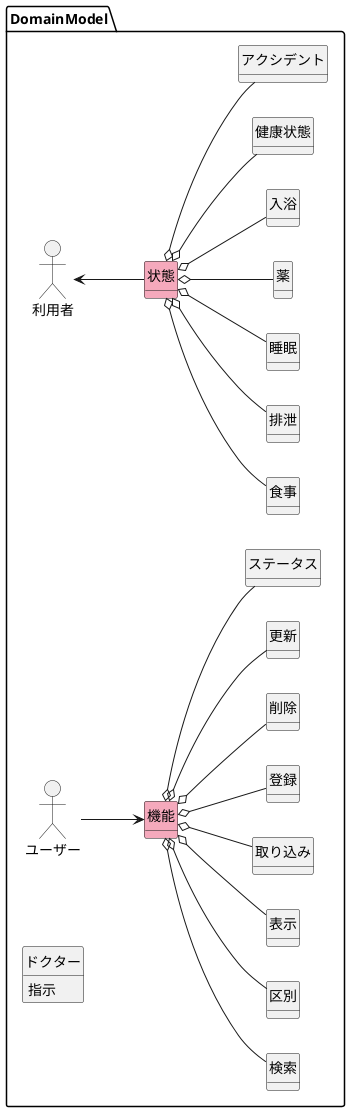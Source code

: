 @startuml
left to right direction
hide circle
hide methods

package DomainModel {
    class 状態 #F5A9BC
    class 機能 #F5A9BC

    mix_actor 利用者 
    mix_actor ユーザー

    ドクター : 指示

    利用者 <-- 状態 
    ユーザー --> 機能
    状態 o-- 食事
    状態 o-- 排泄
    状態 o-- 睡眠
    状態 o-- 薬
    状態 o-- 入浴
    状態 o-- 健康状態
    状態 o-- アクシデント
    機能 o-- 検索
    機能 o-- 区別
    機能 o-- 表示
    機能 o-- 取り込み
    機能 o-- 登録
    機能 o-- 削除
    機能 o-- 更新
    機能 o-- ステータス
}
@enduml